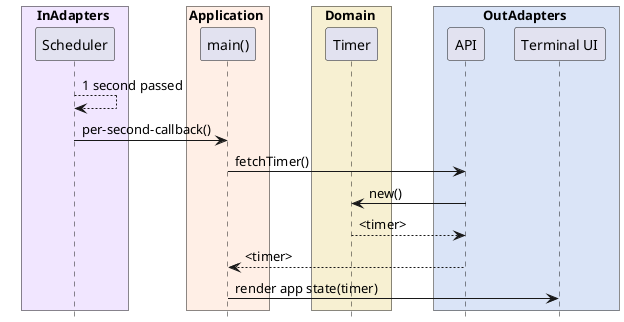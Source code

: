 @startuml
'https://plantuml.com/sequence-diagram

footbox off
skinparam ParticipantPadding 10
skinparam BoxPadding 20

box InAdapters #F1E6FF
participant Scheduler as scheduler
box Application #FFEFE6
participant "main()" as main
box Domain #F7F0D2
participant Timer as timer
box OutAdapters #DAE4F7
participant "API" as api
participant "Terminal UI" as tui

scheduler --> scheduler: 1 second passed
scheduler -> main: per-second-callback()
main -> api: fetchTimer()
api -> timer: new()
api <-- timer: <timer>
main <-- api: <timer>
main -> tui: render app state(timer)

@enduml